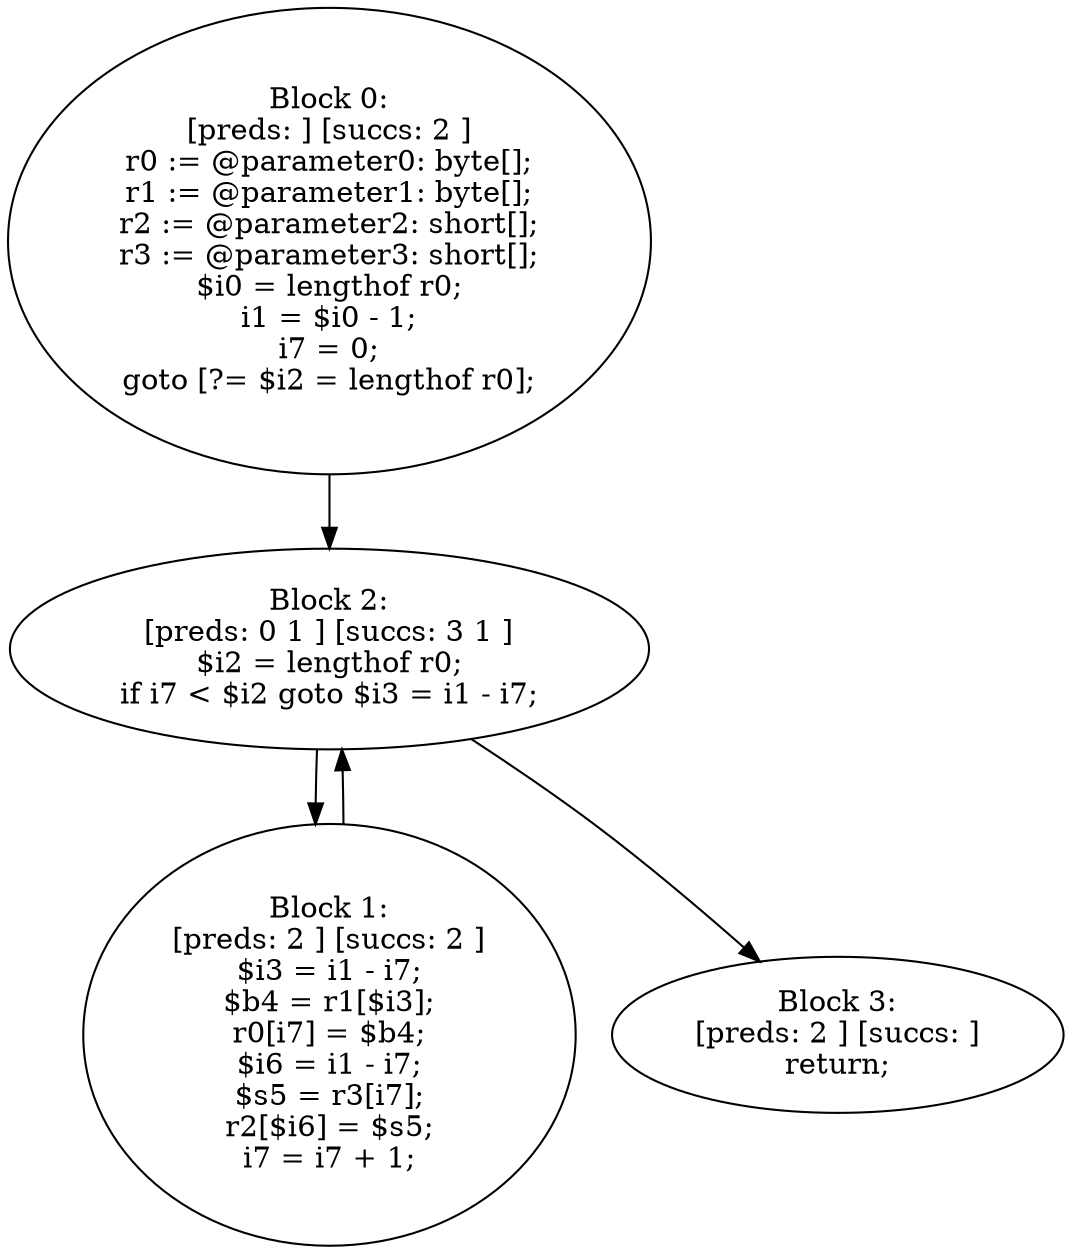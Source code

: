 digraph "unitGraph" {
    "Block 0:
[preds: ] [succs: 2 ]
r0 := @parameter0: byte[];
r1 := @parameter1: byte[];
r2 := @parameter2: short[];
r3 := @parameter3: short[];
$i0 = lengthof r0;
i1 = $i0 - 1;
i7 = 0;
goto [?= $i2 = lengthof r0];
"
    "Block 1:
[preds: 2 ] [succs: 2 ]
$i3 = i1 - i7;
$b4 = r1[$i3];
r0[i7] = $b4;
$i6 = i1 - i7;
$s5 = r3[i7];
r2[$i6] = $s5;
i7 = i7 + 1;
"
    "Block 2:
[preds: 0 1 ] [succs: 3 1 ]
$i2 = lengthof r0;
if i7 < $i2 goto $i3 = i1 - i7;
"
    "Block 3:
[preds: 2 ] [succs: ]
return;
"
    "Block 0:
[preds: ] [succs: 2 ]
r0 := @parameter0: byte[];
r1 := @parameter1: byte[];
r2 := @parameter2: short[];
r3 := @parameter3: short[];
$i0 = lengthof r0;
i1 = $i0 - 1;
i7 = 0;
goto [?= $i2 = lengthof r0];
"->"Block 2:
[preds: 0 1 ] [succs: 3 1 ]
$i2 = lengthof r0;
if i7 < $i2 goto $i3 = i1 - i7;
";
    "Block 1:
[preds: 2 ] [succs: 2 ]
$i3 = i1 - i7;
$b4 = r1[$i3];
r0[i7] = $b4;
$i6 = i1 - i7;
$s5 = r3[i7];
r2[$i6] = $s5;
i7 = i7 + 1;
"->"Block 2:
[preds: 0 1 ] [succs: 3 1 ]
$i2 = lengthof r0;
if i7 < $i2 goto $i3 = i1 - i7;
";
    "Block 2:
[preds: 0 1 ] [succs: 3 1 ]
$i2 = lengthof r0;
if i7 < $i2 goto $i3 = i1 - i7;
"->"Block 3:
[preds: 2 ] [succs: ]
return;
";
    "Block 2:
[preds: 0 1 ] [succs: 3 1 ]
$i2 = lengthof r0;
if i7 < $i2 goto $i3 = i1 - i7;
"->"Block 1:
[preds: 2 ] [succs: 2 ]
$i3 = i1 - i7;
$b4 = r1[$i3];
r0[i7] = $b4;
$i6 = i1 - i7;
$s5 = r3[i7];
r2[$i6] = $s5;
i7 = i7 + 1;
";
}
